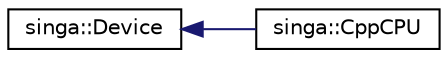 digraph "Graphical Class Hierarchy"
{
  edge [fontname="Helvetica",fontsize="10",labelfontname="Helvetica",labelfontsize="10"];
  node [fontname="Helvetica",fontsize="10",shape=record];
  rankdir="LR";
  Node0 [label="singa::Device",height=0.2,width=0.4,color="black", fillcolor="white", style="filled",URL="$classsinga_1_1Device.html",tooltip="Allocate memory and execute Tensor operations. "];
  Node0 -> Node1 [dir="back",color="midnightblue",fontsize="10",style="solid",fontname="Helvetica"];
  Node1 [label="singa::CppCPU",height=0.2,width=0.4,color="black", fillcolor="white", style="filled",URL="$classsinga_1_1CppCPU.html",tooltip="Represent a CPU device which may have multiple threads/executors. "];
}
